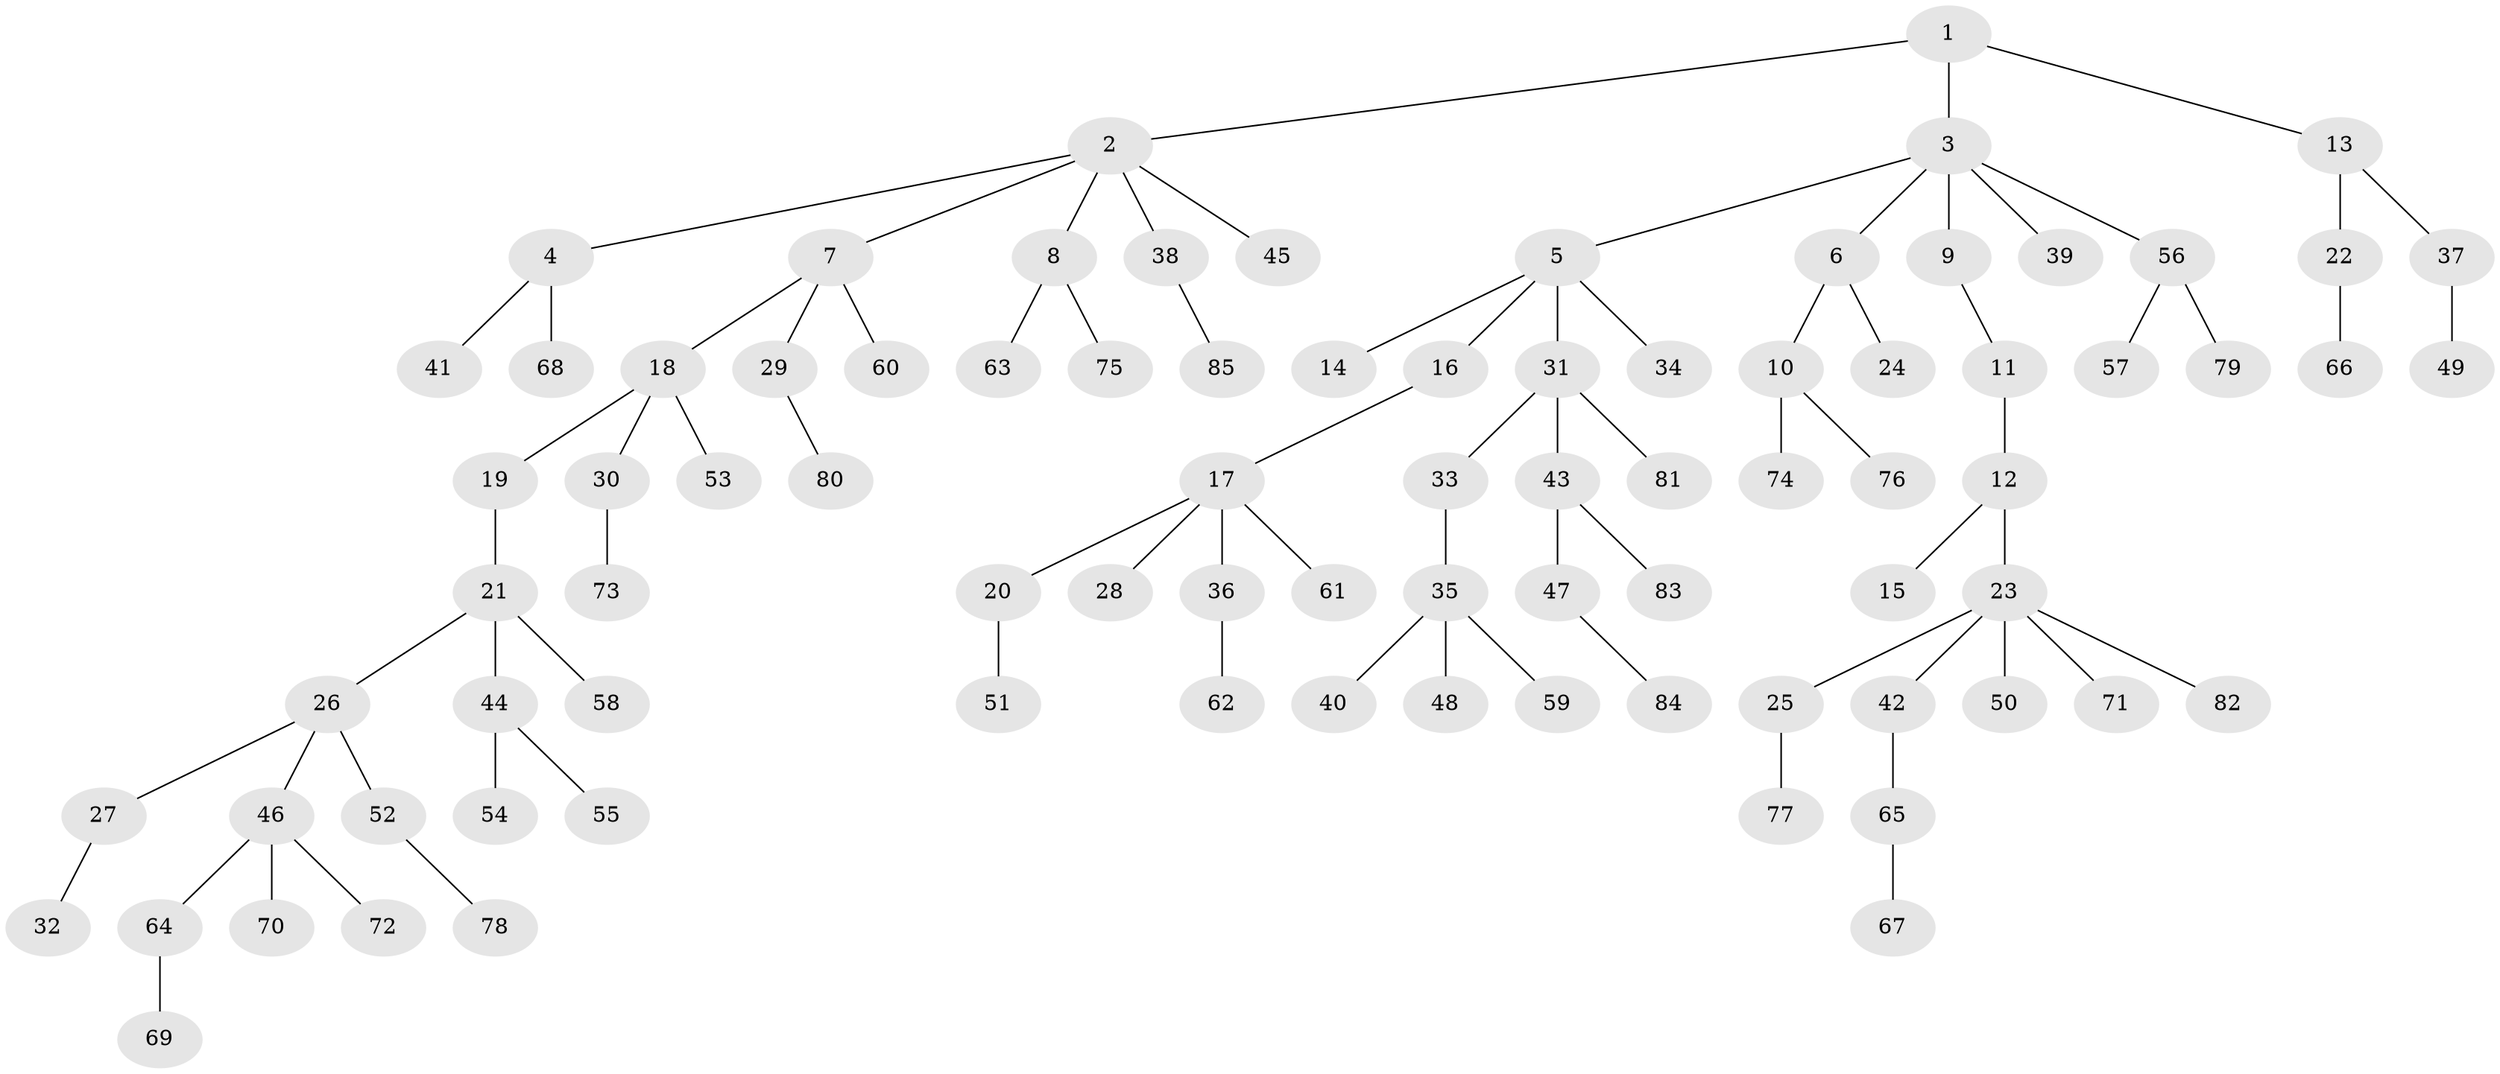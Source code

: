 // coarse degree distribution, {7: 0.05084745762711865, 2: 0.15254237288135594, 4: 0.1016949152542373, 3: 0.06779661016949153, 1: 0.6101694915254238, 5: 0.01694915254237288}
// Generated by graph-tools (version 1.1) at 2025/52/02/27/25 19:52:10]
// undirected, 85 vertices, 84 edges
graph export_dot {
graph [start="1"]
  node [color=gray90,style=filled];
  1;
  2;
  3;
  4;
  5;
  6;
  7;
  8;
  9;
  10;
  11;
  12;
  13;
  14;
  15;
  16;
  17;
  18;
  19;
  20;
  21;
  22;
  23;
  24;
  25;
  26;
  27;
  28;
  29;
  30;
  31;
  32;
  33;
  34;
  35;
  36;
  37;
  38;
  39;
  40;
  41;
  42;
  43;
  44;
  45;
  46;
  47;
  48;
  49;
  50;
  51;
  52;
  53;
  54;
  55;
  56;
  57;
  58;
  59;
  60;
  61;
  62;
  63;
  64;
  65;
  66;
  67;
  68;
  69;
  70;
  71;
  72;
  73;
  74;
  75;
  76;
  77;
  78;
  79;
  80;
  81;
  82;
  83;
  84;
  85;
  1 -- 2;
  1 -- 3;
  1 -- 13;
  2 -- 4;
  2 -- 7;
  2 -- 8;
  2 -- 38;
  2 -- 45;
  3 -- 5;
  3 -- 6;
  3 -- 9;
  3 -- 39;
  3 -- 56;
  4 -- 41;
  4 -- 68;
  5 -- 14;
  5 -- 16;
  5 -- 31;
  5 -- 34;
  6 -- 10;
  6 -- 24;
  7 -- 18;
  7 -- 29;
  7 -- 60;
  8 -- 63;
  8 -- 75;
  9 -- 11;
  10 -- 74;
  10 -- 76;
  11 -- 12;
  12 -- 15;
  12 -- 23;
  13 -- 22;
  13 -- 37;
  16 -- 17;
  17 -- 20;
  17 -- 28;
  17 -- 36;
  17 -- 61;
  18 -- 19;
  18 -- 30;
  18 -- 53;
  19 -- 21;
  20 -- 51;
  21 -- 26;
  21 -- 44;
  21 -- 58;
  22 -- 66;
  23 -- 25;
  23 -- 42;
  23 -- 50;
  23 -- 71;
  23 -- 82;
  25 -- 77;
  26 -- 27;
  26 -- 46;
  26 -- 52;
  27 -- 32;
  29 -- 80;
  30 -- 73;
  31 -- 33;
  31 -- 43;
  31 -- 81;
  33 -- 35;
  35 -- 40;
  35 -- 48;
  35 -- 59;
  36 -- 62;
  37 -- 49;
  38 -- 85;
  42 -- 65;
  43 -- 47;
  43 -- 83;
  44 -- 54;
  44 -- 55;
  46 -- 64;
  46 -- 70;
  46 -- 72;
  47 -- 84;
  52 -- 78;
  56 -- 57;
  56 -- 79;
  64 -- 69;
  65 -- 67;
}
